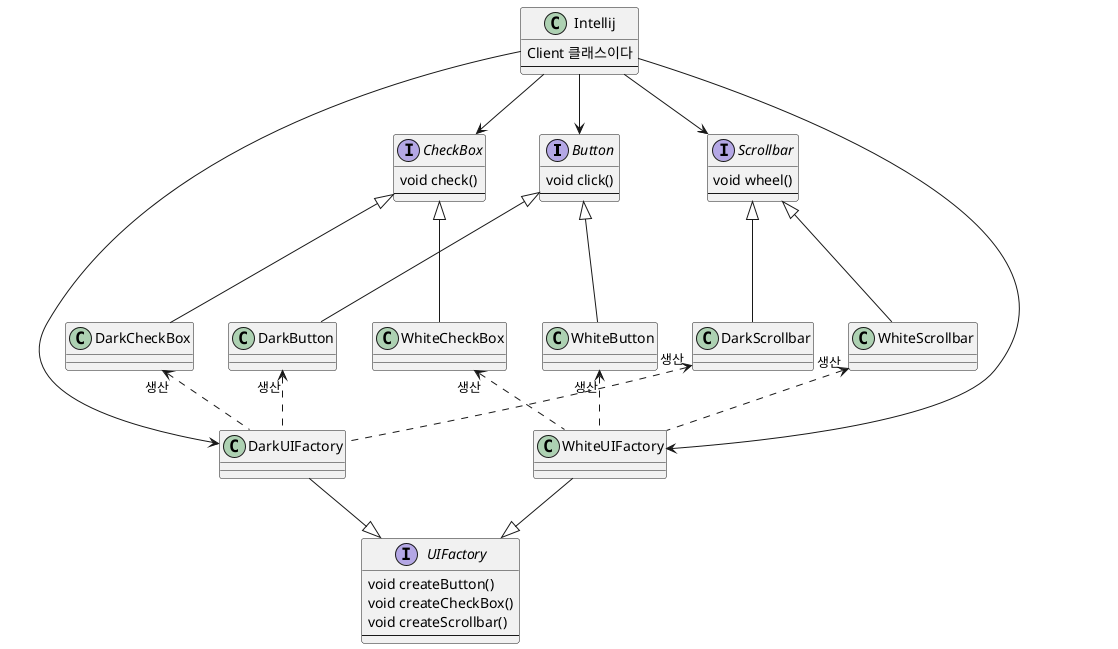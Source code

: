@startuml
'https://plantuml.com/class-diagram

interface Button {
    void click()
    ---
}

interface CheckBox {
    void check()
    ---
}

interface Scrollbar {
    void wheel()
    ---
}

interface UIFactory {
    void createButton()
    void createCheckBox()
    void createScrollbar()
    ---
}


class Intellij {
    Client 클래스이다
    ---
}



DarkUIFactory -down-|> UIFactory
WhiteUIFactory -down-|> UIFactory

DarkUIFactory .up.>"생산" DarkButton
WhiteUIFactory .up.>"생산" WhiteButton

DarkUIFactory .up.>"생산" DarkCheckBox
WhiteUIFactory .up.>"생산" WhiteCheckBox

DarkUIFactory .up.>"생산" DarkScrollbar
WhiteUIFactory .up.>"생산" WhiteScrollbar

DarkButton -up--|> Button
WhiteButton -up--|> Button

DarkCheckBox -up--|> CheckBox
WhiteCheckBox -up--|> CheckBox

DarkScrollbar -up--|> Scrollbar
WhiteScrollbar -up--|> Scrollbar


Intellij -down-> Button
Intellij -down-> Scrollbar
Intellij -down-> CheckBox
Intellij -down->  DarkUIFactory
Intellij -down->  WhiteUIFactory


@enduml